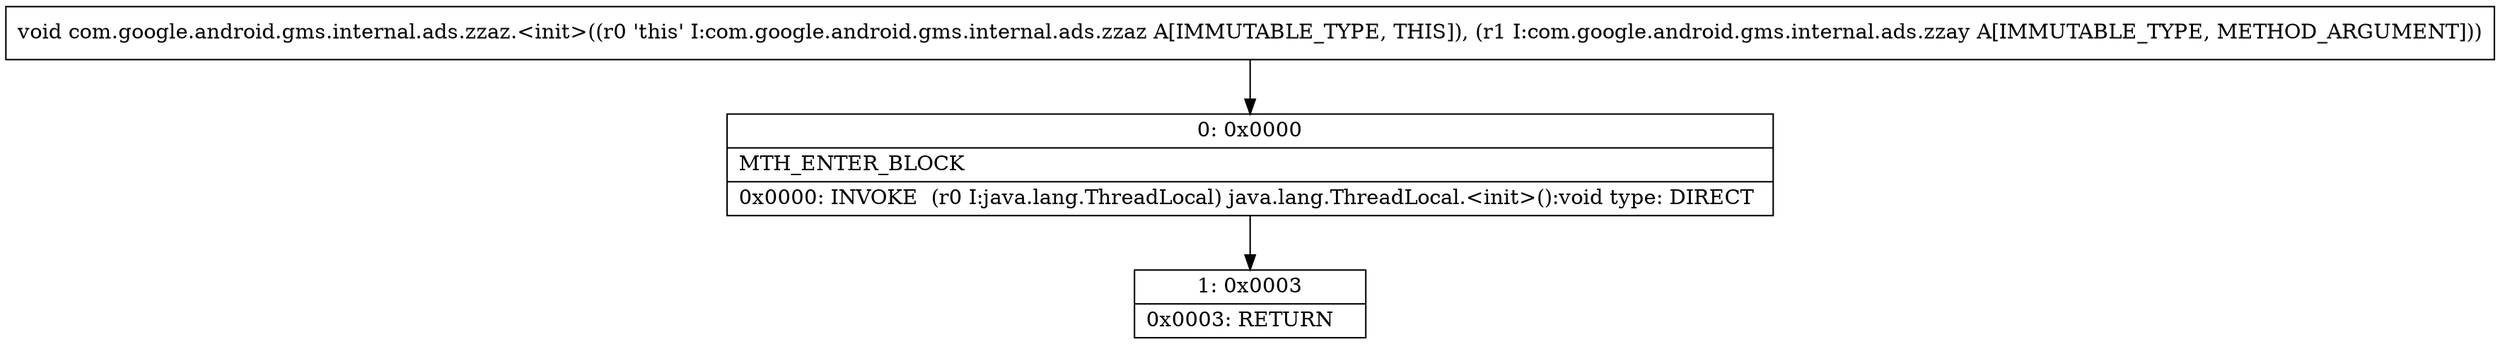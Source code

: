 digraph "CFG forcom.google.android.gms.internal.ads.zzaz.\<init\>(Lcom\/google\/android\/gms\/internal\/ads\/zzay;)V" {
Node_0 [shape=record,label="{0\:\ 0x0000|MTH_ENTER_BLOCK\l|0x0000: INVOKE  (r0 I:java.lang.ThreadLocal) java.lang.ThreadLocal.\<init\>():void type: DIRECT \l}"];
Node_1 [shape=record,label="{1\:\ 0x0003|0x0003: RETURN   \l}"];
MethodNode[shape=record,label="{void com.google.android.gms.internal.ads.zzaz.\<init\>((r0 'this' I:com.google.android.gms.internal.ads.zzaz A[IMMUTABLE_TYPE, THIS]), (r1 I:com.google.android.gms.internal.ads.zzay A[IMMUTABLE_TYPE, METHOD_ARGUMENT])) }"];
MethodNode -> Node_0;
Node_0 -> Node_1;
}


